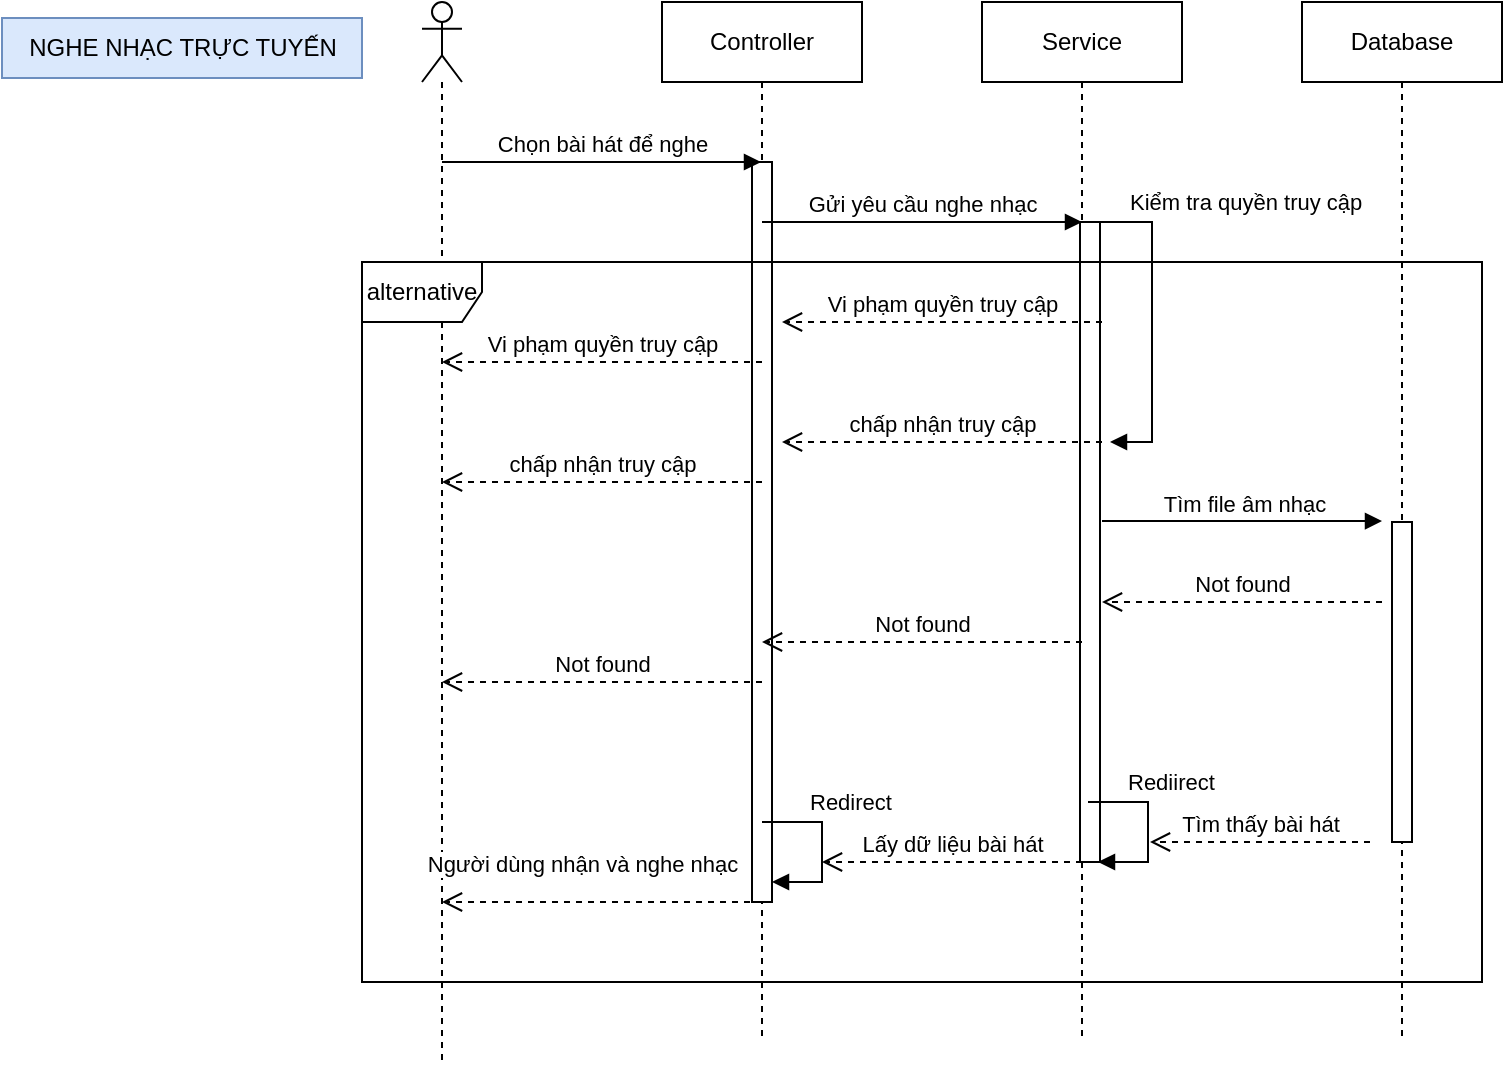 <mxfile version="22.1.18" type="github">
  <diagram name="Trang-1" id="zDqVXPTS4oJpkq755aH0">
    <mxGraphModel dx="1877" dy="565" grid="1" gridSize="10" guides="1" tooltips="1" connect="1" arrows="1" fold="1" page="1" pageScale="1" pageWidth="827" pageHeight="1169" math="0" shadow="0">
      <root>
        <mxCell id="0" />
        <mxCell id="1" parent="0" />
        <mxCell id="afmhLSuOfYRArib_zoC4-2" value="" style="shape=umlLifeline;perimeter=lifelinePerimeter;whiteSpace=wrap;html=1;container=1;dropTarget=0;collapsible=0;recursiveResize=0;outlineConnect=0;portConstraint=eastwest;newEdgeStyle={&quot;curved&quot;:0,&quot;rounded&quot;:0};participant=umlActor;" parent="1" vertex="1">
          <mxGeometry x="50" y="40" width="20" height="530" as="geometry" />
        </mxCell>
        <mxCell id="afmhLSuOfYRArib_zoC4-3" value="Controller" style="shape=umlLifeline;perimeter=lifelinePerimeter;whiteSpace=wrap;html=1;container=1;dropTarget=0;collapsible=0;recursiveResize=0;outlineConnect=0;portConstraint=eastwest;newEdgeStyle={&quot;curved&quot;:0,&quot;rounded&quot;:0};" parent="1" vertex="1">
          <mxGeometry x="170" y="40" width="100" height="520" as="geometry" />
        </mxCell>
        <mxCell id="afmhLSuOfYRArib_zoC4-20" value="" style="html=1;points=[[0,0,0,0,5],[0,1,0,0,-5],[1,0,0,0,5],[1,1,0,0,-5]];perimeter=orthogonalPerimeter;outlineConnect=0;targetShapes=umlLifeline;portConstraint=eastwest;newEdgeStyle={&quot;curved&quot;:0,&quot;rounded&quot;:0};" parent="afmhLSuOfYRArib_zoC4-3" vertex="1">
          <mxGeometry x="45" y="80" width="10" height="370" as="geometry" />
        </mxCell>
        <mxCell id="afmhLSuOfYRArib_zoC4-4" value="Service" style="shape=umlLifeline;perimeter=lifelinePerimeter;whiteSpace=wrap;html=1;container=1;dropTarget=0;collapsible=0;recursiveResize=0;outlineConnect=0;portConstraint=eastwest;newEdgeStyle={&quot;curved&quot;:0,&quot;rounded&quot;:0};" parent="1" vertex="1">
          <mxGeometry x="330" y="40" width="100" height="520" as="geometry" />
        </mxCell>
        <mxCell id="afmhLSuOfYRArib_zoC4-10" value="" style="html=1;points=[[0,0,0,0,5],[0,1,0,0,-5],[1,0,0,0,5],[1,1,0,0,-5]];perimeter=orthogonalPerimeter;outlineConnect=0;targetShapes=umlLifeline;portConstraint=eastwest;newEdgeStyle={&quot;curved&quot;:0,&quot;rounded&quot;:0};" parent="afmhLSuOfYRArib_zoC4-4" vertex="1">
          <mxGeometry x="49" y="110" width="10" height="320" as="geometry" />
        </mxCell>
        <mxCell id="afmhLSuOfYRArib_zoC4-11" value="Kiểm tra quyền truy cập" style="html=1;align=left;spacingLeft=2;endArrow=block;rounded=0;edgeStyle=orthogonalEdgeStyle;curved=0;rounded=0;" parent="afmhLSuOfYRArib_zoC4-4" edge="1">
          <mxGeometry x="-0.232" y="10" relative="1" as="geometry">
            <mxPoint x="59" y="190" as="sourcePoint" />
            <Array as="points">
              <mxPoint x="59" y="110" />
              <mxPoint x="85" y="110" />
              <mxPoint x="85" y="220" />
            </Array>
            <mxPoint x="64" y="220" as="targetPoint" />
            <mxPoint as="offset" />
          </mxGeometry>
        </mxCell>
        <mxCell id="afmhLSuOfYRArib_zoC4-29" value="Rediirect" style="html=1;align=left;spacingLeft=2;endArrow=block;rounded=0;edgeStyle=orthogonalEdgeStyle;curved=0;rounded=0;" parent="afmhLSuOfYRArib_zoC4-4" edge="1">
          <mxGeometry x="-0.624" y="10" relative="1" as="geometry">
            <mxPoint x="53" y="400" as="sourcePoint" />
            <Array as="points">
              <mxPoint x="83" y="430" />
            </Array>
            <mxPoint x="58" y="430.0" as="targetPoint" />
            <mxPoint as="offset" />
          </mxGeometry>
        </mxCell>
        <mxCell id="afmhLSuOfYRArib_zoC4-5" value="Database" style="shape=umlLifeline;perimeter=lifelinePerimeter;whiteSpace=wrap;html=1;container=1;dropTarget=0;collapsible=0;recursiveResize=0;outlineConnect=0;portConstraint=eastwest;newEdgeStyle={&quot;curved&quot;:0,&quot;rounded&quot;:0};" parent="1" vertex="1">
          <mxGeometry x="490" y="40" width="100" height="520" as="geometry" />
        </mxCell>
        <mxCell id="afmhLSuOfYRArib_zoC4-21" value="" style="html=1;points=[[0,0,0,0,5],[0,1,0,0,-5],[1,0,0,0,5],[1,1,0,0,-5]];perimeter=orthogonalPerimeter;outlineConnect=0;targetShapes=umlLifeline;portConstraint=eastwest;newEdgeStyle={&quot;curved&quot;:0,&quot;rounded&quot;:0};" parent="afmhLSuOfYRArib_zoC4-5" vertex="1">
          <mxGeometry x="45" y="260" width="10" height="160" as="geometry" />
        </mxCell>
        <mxCell id="afmhLSuOfYRArib_zoC4-8" value="Chọn bài hát để nghe" style="html=1;verticalAlign=bottom;endArrow=block;curved=0;rounded=0;" parent="1" target="afmhLSuOfYRArib_zoC4-3" edge="1">
          <mxGeometry width="80" relative="1" as="geometry">
            <mxPoint x="60" y="120" as="sourcePoint" />
            <mxPoint x="120.5" y="120" as="targetPoint" />
          </mxGeometry>
        </mxCell>
        <mxCell id="afmhLSuOfYRArib_zoC4-9" value="Gửi yêu cầu nghe nhạc" style="html=1;verticalAlign=bottom;endArrow=block;curved=0;rounded=0;" parent="1" edge="1">
          <mxGeometry width="80" relative="1" as="geometry">
            <mxPoint x="220" y="150" as="sourcePoint" />
            <mxPoint x="380" y="150" as="targetPoint" />
          </mxGeometry>
        </mxCell>
        <mxCell id="afmhLSuOfYRArib_zoC4-12" value="Tìm file âm nhạc" style="html=1;verticalAlign=bottom;endArrow=block;curved=0;rounded=0;" parent="1" edge="1">
          <mxGeometry x="0.007" width="80" relative="1" as="geometry">
            <mxPoint x="390" y="299.52" as="sourcePoint" />
            <mxPoint x="530" y="299.52" as="targetPoint" />
            <mxPoint as="offset" />
          </mxGeometry>
        </mxCell>
        <mxCell id="afmhLSuOfYRArib_zoC4-17" value="Not found" style="html=1;verticalAlign=bottom;endArrow=open;dashed=1;endSize=8;curved=0;rounded=0;" parent="1" edge="1">
          <mxGeometry relative="1" as="geometry">
            <mxPoint x="530" y="340" as="sourcePoint" />
            <mxPoint x="390" y="340" as="targetPoint" />
          </mxGeometry>
        </mxCell>
        <mxCell id="afmhLSuOfYRArib_zoC4-18" value="Not found" style="html=1;verticalAlign=bottom;endArrow=open;dashed=1;endSize=8;curved=0;rounded=0;" parent="1" edge="1">
          <mxGeometry relative="1" as="geometry">
            <mxPoint x="380" y="360" as="sourcePoint" />
            <mxPoint x="220" y="360" as="targetPoint" />
            <mxPoint as="offset" />
          </mxGeometry>
        </mxCell>
        <mxCell id="afmhLSuOfYRArib_zoC4-19" value="Not found" style="html=1;verticalAlign=bottom;endArrow=open;dashed=1;endSize=8;curved=0;rounded=0;" parent="1" edge="1">
          <mxGeometry relative="1" as="geometry">
            <mxPoint x="220" y="380" as="sourcePoint" />
            <mxPoint x="60" y="380" as="targetPoint" />
          </mxGeometry>
        </mxCell>
        <mxCell id="afmhLSuOfYRArib_zoC4-22" value="Tìm thấy bài hát" style="html=1;verticalAlign=bottom;endArrow=open;dashed=1;endSize=8;curved=0;rounded=0;" parent="1" edge="1">
          <mxGeometry relative="1" as="geometry">
            <mxPoint x="524" y="460" as="sourcePoint" />
            <mxPoint x="414" y="460" as="targetPoint" />
          </mxGeometry>
        </mxCell>
        <mxCell id="afmhLSuOfYRArib_zoC4-24" value="Lấy dữ liệu bài hát" style="html=1;verticalAlign=bottom;endArrow=open;dashed=1;endSize=8;curved=0;rounded=0;" parent="1" edge="1">
          <mxGeometry relative="1" as="geometry">
            <mxPoint x="380" y="470" as="sourcePoint" />
            <mxPoint x="250" y="470" as="targetPoint" />
          </mxGeometry>
        </mxCell>
        <mxCell id="afmhLSuOfYRArib_zoC4-25" value="Người dùng nhận và nghe nhạc" style="html=1;verticalAlign=bottom;endArrow=open;dashed=1;endSize=8;curved=0;rounded=0;" parent="1" edge="1">
          <mxGeometry x="0.131" y="-10" relative="1" as="geometry">
            <mxPoint x="220" y="490" as="sourcePoint" />
            <mxPoint x="60" y="490" as="targetPoint" />
            <mxPoint as="offset" />
          </mxGeometry>
        </mxCell>
        <mxCell id="afmhLSuOfYRArib_zoC4-27" value="alternative" style="shape=umlFrame;whiteSpace=wrap;html=1;pointerEvents=0;" parent="1" vertex="1">
          <mxGeometry x="20" y="170" width="560" height="360" as="geometry" />
        </mxCell>
        <mxCell id="afmhLSuOfYRArib_zoC4-33" value="Redirect" style="html=1;align=left;spacingLeft=2;endArrow=block;rounded=0;edgeStyle=orthogonalEdgeStyle;curved=0;rounded=0;" parent="1" edge="1">
          <mxGeometry x="-0.529" y="10" relative="1" as="geometry">
            <mxPoint x="220" y="450" as="sourcePoint" />
            <Array as="points">
              <mxPoint x="250" y="450" />
              <mxPoint x="250" y="480" />
            </Array>
            <mxPoint x="225" y="480" as="targetPoint" />
            <mxPoint as="offset" />
          </mxGeometry>
        </mxCell>
        <mxCell id="afmhLSuOfYRArib_zoC4-36" value="NGHE NHẠC TRỰC TUYẾN" style="text;html=1;align=center;verticalAlign=middle;resizable=0;points=[];autosize=1;strokeColor=#6c8ebf;fillColor=#dae8fc;" parent="1" vertex="1">
          <mxGeometry x="-160" y="48" width="180" height="30" as="geometry" />
        </mxCell>
        <mxCell id="afmhLSuOfYRArib_zoC4-37" value="Vi phạm quyền truy cập" style="html=1;verticalAlign=bottom;endArrow=open;dashed=1;endSize=8;curved=0;rounded=0;" parent="1" edge="1">
          <mxGeometry relative="1" as="geometry">
            <mxPoint x="390" y="200" as="sourcePoint" />
            <mxPoint x="230" y="200" as="targetPoint" />
            <mxPoint as="offset" />
          </mxGeometry>
        </mxCell>
        <mxCell id="afmhLSuOfYRArib_zoC4-38" value="Vi phạm quyền truy cập" style="html=1;verticalAlign=bottom;endArrow=open;dashed=1;endSize=8;curved=0;rounded=0;" parent="1" edge="1">
          <mxGeometry relative="1" as="geometry">
            <mxPoint x="220" y="220" as="sourcePoint" />
            <mxPoint x="60" y="220" as="targetPoint" />
            <mxPoint as="offset" />
          </mxGeometry>
        </mxCell>
        <mxCell id="afmhLSuOfYRArib_zoC4-39" value="chấp nhận truy cập" style="html=1;verticalAlign=bottom;endArrow=open;dashed=1;endSize=8;curved=0;rounded=0;" parent="1" edge="1">
          <mxGeometry relative="1" as="geometry">
            <mxPoint x="390" y="260" as="sourcePoint" />
            <mxPoint x="230" y="260" as="targetPoint" />
            <mxPoint as="offset" />
          </mxGeometry>
        </mxCell>
        <mxCell id="afmhLSuOfYRArib_zoC4-40" value="chấp nhận truy cập" style="html=1;verticalAlign=bottom;endArrow=open;dashed=1;endSize=8;curved=0;rounded=0;" parent="1" edge="1">
          <mxGeometry relative="1" as="geometry">
            <mxPoint x="220" y="280" as="sourcePoint" />
            <mxPoint x="60" y="280" as="targetPoint" />
            <mxPoint as="offset" />
          </mxGeometry>
        </mxCell>
      </root>
    </mxGraphModel>
  </diagram>
</mxfile>

